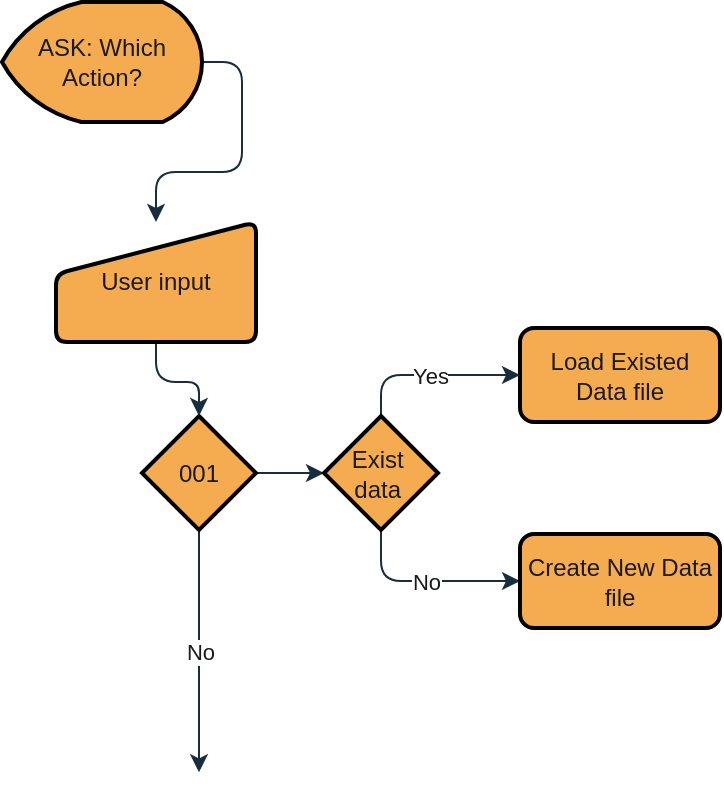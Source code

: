 <mxfile version="14.6.13" type="device"><diagram id="0-bpvhCL9C6mYQJQXnl8" name="Page-1"><mxGraphModel dx="905" dy="672" grid="0" gridSize="10" guides="1" tooltips="1" connect="1" arrows="1" fold="1" page="1" pageScale="1" pageWidth="1169" pageHeight="827" background="none" math="0" shadow="0"><root><mxCell id="0"/><mxCell id="1" parent="0"/><mxCell id="PqC7v649c4i0GLI7gwo0-10" style="edgeStyle=orthogonalEdgeStyle;curved=0;rounded=1;sketch=0;orthogonalLoop=1;jettySize=auto;html=1;exitX=1;exitY=0.5;exitDx=0;exitDy=0;exitPerimeter=0;entryX=0;entryY=0.5;entryDx=0;entryDy=0;entryPerimeter=0;fontColor=#1A1A1A;strokeColor=#182E3E;" edge="1" parent="1" source="PqC7v649c4i0GLI7gwo0-1" target="PqC7v649c4i0GLI7gwo0-9"><mxGeometry relative="1" as="geometry"/></mxCell><mxCell id="PqC7v649c4i0GLI7gwo0-14" value="No" style="edgeStyle=orthogonalEdgeStyle;curved=0;rounded=1;sketch=0;orthogonalLoop=1;jettySize=auto;html=1;fontColor=#1A1A1A;strokeColor=#182E3E;" edge="1" parent="1" source="PqC7v649c4i0GLI7gwo0-1"><mxGeometry relative="1" as="geometry"><mxPoint x="104.5" y="462.167" as="targetPoint"/></mxGeometry></mxCell><mxCell id="PqC7v649c4i0GLI7gwo0-1" value="001" style="strokeWidth=2;html=1;shape=mxgraph.flowchart.decision;whiteSpace=wrap;rounded=1;sketch=0;fontColor=#1A1A1A;fillColor=#F5AB50;" vertex="1" parent="1"><mxGeometry x="76" y="284" width="57" height="57" as="geometry"/></mxCell><mxCell id="PqC7v649c4i0GLI7gwo0-7" style="edgeStyle=orthogonalEdgeStyle;curved=0;rounded=1;sketch=0;orthogonalLoop=1;jettySize=auto;html=1;entryX=0.5;entryY=0;entryDx=0;entryDy=0;entryPerimeter=0;fontColor=#1A1A1A;strokeColor=#182E3E;" edge="1" parent="1" source="PqC7v649c4i0GLI7gwo0-3" target="PqC7v649c4i0GLI7gwo0-1"><mxGeometry relative="1" as="geometry"/></mxCell><mxCell id="PqC7v649c4i0GLI7gwo0-3" value="User input" style="html=1;strokeWidth=2;shape=manualInput;whiteSpace=wrap;rounded=1;size=26;arcSize=11;sketch=0;fontColor=#1A1A1A;fillColor=#F5AB50;" vertex="1" parent="1"><mxGeometry x="33" y="187" width="100" height="60" as="geometry"/></mxCell><mxCell id="PqC7v649c4i0GLI7gwo0-6" style="edgeStyle=orthogonalEdgeStyle;curved=0;rounded=1;sketch=0;orthogonalLoop=1;jettySize=auto;html=1;exitX=1;exitY=0.5;exitDx=0;exitDy=0;exitPerimeter=0;entryX=0.5;entryY=0;entryDx=0;entryDy=0;fontColor=#1A1A1A;strokeColor=#182E3E;" edge="1" parent="1" source="PqC7v649c4i0GLI7gwo0-5" target="PqC7v649c4i0GLI7gwo0-3"><mxGeometry relative="1" as="geometry"/></mxCell><mxCell id="PqC7v649c4i0GLI7gwo0-5" value="&lt;span&gt;ASK: Which Action?&lt;/span&gt;" style="strokeWidth=2;html=1;shape=mxgraph.flowchart.display;whiteSpace=wrap;rounded=1;sketch=0;fontColor=#1A1A1A;fillColor=#F5AB50;" vertex="1" parent="1"><mxGeometry x="6" y="77" width="100" height="60" as="geometry"/></mxCell><mxCell id="PqC7v649c4i0GLI7gwo0-8" value="Load Existed Data file" style="rounded=1;whiteSpace=wrap;html=1;absoluteArcSize=1;arcSize=14;strokeWidth=2;sketch=0;fontColor=#1A1A1A;fillColor=#F5AB50;" vertex="1" parent="1"><mxGeometry x="265" y="240" width="100" height="47" as="geometry"/></mxCell><mxCell id="PqC7v649c4i0GLI7gwo0-11" value="Yes" style="edgeStyle=orthogonalEdgeStyle;curved=0;rounded=1;sketch=0;orthogonalLoop=1;jettySize=auto;html=1;fontColor=#1A1A1A;strokeColor=#182E3E;exitX=0.5;exitY=0;exitDx=0;exitDy=0;exitPerimeter=0;" edge="1" parent="1" source="PqC7v649c4i0GLI7gwo0-9" target="PqC7v649c4i0GLI7gwo0-8"><mxGeometry relative="1" as="geometry"/></mxCell><mxCell id="PqC7v649c4i0GLI7gwo0-13" value="No" style="edgeStyle=orthogonalEdgeStyle;curved=0;rounded=1;sketch=0;orthogonalLoop=1;jettySize=auto;html=1;entryX=0;entryY=0.5;entryDx=0;entryDy=0;fontColor=#1A1A1A;strokeColor=#182E3E;exitX=0.5;exitY=1;exitDx=0;exitDy=0;exitPerimeter=0;" edge="1" parent="1" source="PqC7v649c4i0GLI7gwo0-9" target="PqC7v649c4i0GLI7gwo0-12"><mxGeometry relative="1" as="geometry"/></mxCell><mxCell id="PqC7v649c4i0GLI7gwo0-9" value="Exist&amp;nbsp;&lt;br&gt;data&amp;nbsp;" style="strokeWidth=2;html=1;shape=mxgraph.flowchart.decision;whiteSpace=wrap;rounded=1;sketch=0;fontColor=#1A1A1A;fillColor=#F5AB50;" vertex="1" parent="1"><mxGeometry x="167" y="284" width="57" height="57" as="geometry"/></mxCell><mxCell id="PqC7v649c4i0GLI7gwo0-12" value="Create New Data file" style="rounded=1;whiteSpace=wrap;html=1;absoluteArcSize=1;arcSize=14;strokeWidth=2;sketch=0;fontColor=#1A1A1A;fillColor=#F5AB50;" vertex="1" parent="1"><mxGeometry x="265" y="343" width="100" height="47" as="geometry"/></mxCell></root></mxGraphModel></diagram></mxfile>